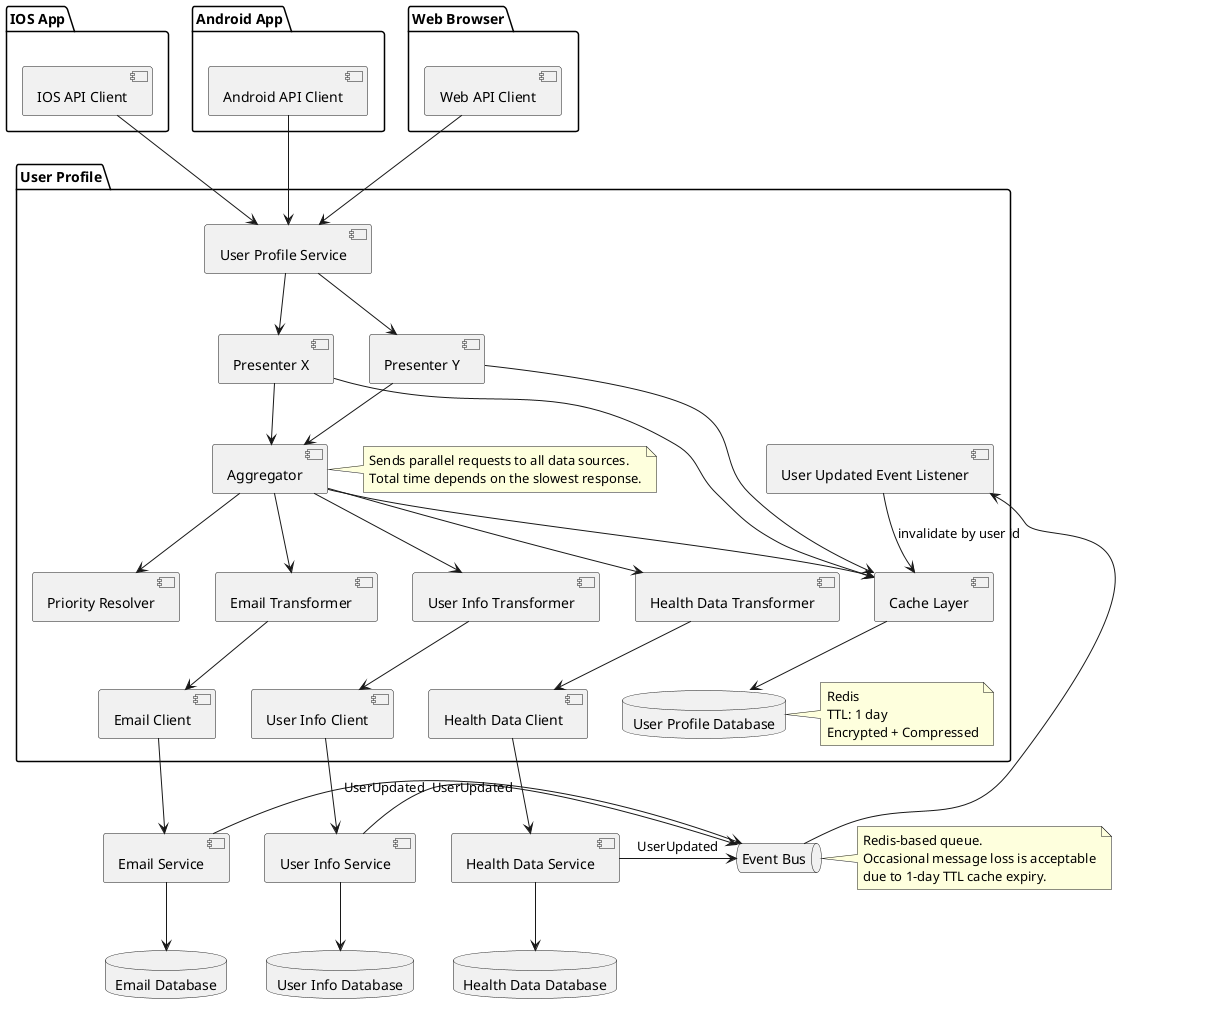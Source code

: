 @startuml

component "Email Service"
database "Email Database"
"Email Service" --> "Email Database"

component "User Info Service"
database "User Info Database"
"User Info Service" --> "User Info Database"

component "Health Data Service"
database "Health Data Database"
"Health Data Service" --> "Health Data Database"

queue "Event Bus"

note right of "Event Bus"
  Redis-based queue.
  Occasional message loss is acceptable
  due to 1-day TTL cache expiry.
end note

"Email Service"         -> "Event Bus" : UserUpdated
"User Info Service"     -> "Event Bus" : UserUpdated
"Health Data Service"   -> "Event Bus" : UserUpdated

package "User Profile" {

    database "User Profile Database"

    note right of "User Profile Database"
      Redis
      TTL: 1 day
      Encrypted + Compressed
    end note

    component "User Profile Service"
    component "Cache Layer"

    component "Presenter X"
    component "Presenter Y"

    component "Priority Resolver"
    component "Aggregator"

    note right of "Aggregator"
      Sends parallel requests to all data sources.
      Total time depends on the slowest response.
    end note

    component "Email Transformer"
    component "User Info Transformer"
    component "Health Data Transformer"

    component "Email Client"
    component "User Info Client"
    component "Health Data Client"

    component "User Updated Event Listener"

    "Email Transformer"       --> "Email Client"
    "User Info Transformer"   --> "User Info Client"
    "Health Data Transformer" --> "Health Data Client"

    "Aggregator" --> "Email Transformer"
    "Aggregator" --> "User Info Transformer"
    "Aggregator" --> "Health Data Transformer"
    "Aggregator" --> "Cache Layer"
    "Aggregator" --> "Priority Resolver"

    "Presenter X" --> "Aggregator"
    "Presenter Y" --> "Aggregator"

    "Presenter X" --> "Cache Layer"
    "Presenter Y" --> "Cache Layer"

    "User Profile Service" --> "Presenter X"
    "User Profile Service" --> "Presenter Y"

    "Cache Layer" --> "User Profile Database"

    "Email Client"       --> "Email Service"
    "User Info Client"   --> "User Info Service"
    "Health Data Client" --> "Health Data Service"

    "Event Bus" --> "User Updated Event Listener"
    "User Updated Event Listener" --> "Cache Layer" : invalidate by user id
}

package "IOS App" {
    component "IOS API Client"
    "IOS API Client" --> "User Profile Service"
}

package "Android App" {
    component "Android API Client"
    "Android API Client" --> "User Profile Service"
}

package "Web Browser" {
    component "Web API Client"
    "Web API Client" --> "User Profile Service"
}

@enduml